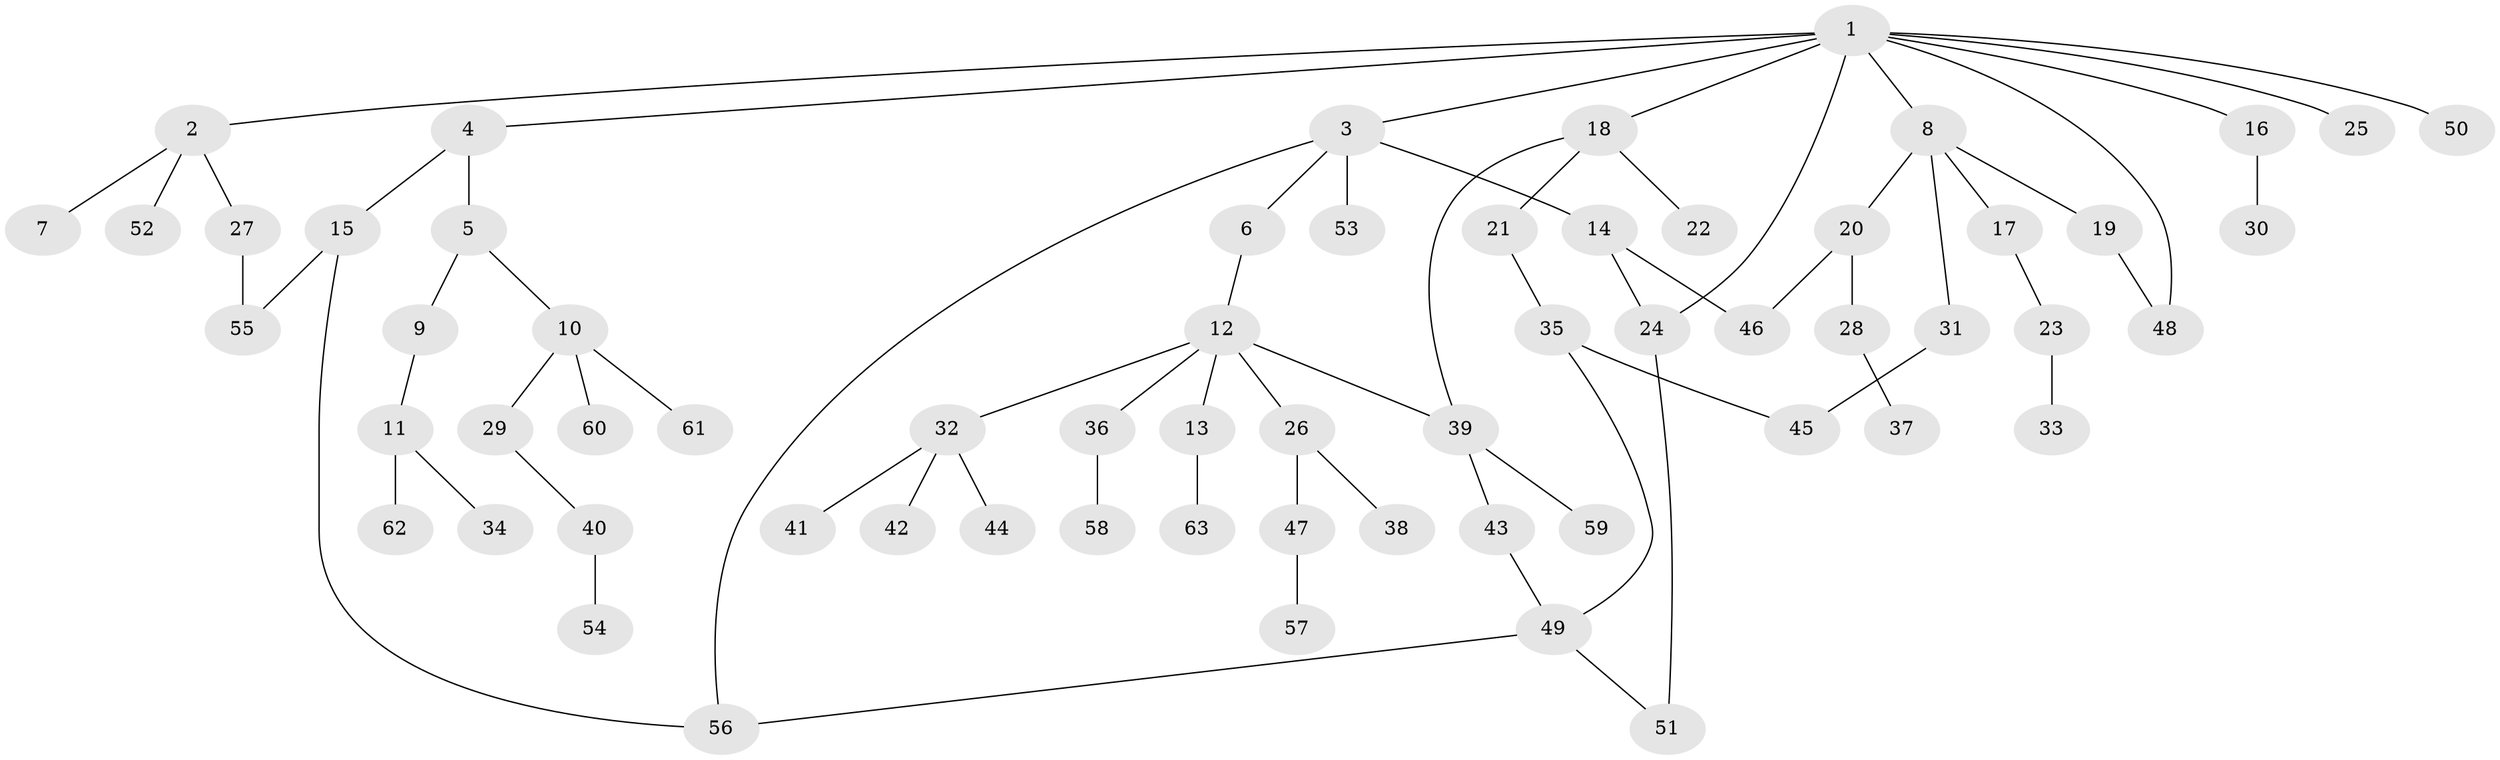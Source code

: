// Generated by graph-tools (version 1.1) at 2025/41/03/09/25 04:41:11]
// undirected, 63 vertices, 72 edges
graph export_dot {
graph [start="1"]
  node [color=gray90,style=filled];
  1;
  2;
  3;
  4;
  5;
  6;
  7;
  8;
  9;
  10;
  11;
  12;
  13;
  14;
  15;
  16;
  17;
  18;
  19;
  20;
  21;
  22;
  23;
  24;
  25;
  26;
  27;
  28;
  29;
  30;
  31;
  32;
  33;
  34;
  35;
  36;
  37;
  38;
  39;
  40;
  41;
  42;
  43;
  44;
  45;
  46;
  47;
  48;
  49;
  50;
  51;
  52;
  53;
  54;
  55;
  56;
  57;
  58;
  59;
  60;
  61;
  62;
  63;
  1 -- 2;
  1 -- 3;
  1 -- 4;
  1 -- 8;
  1 -- 16;
  1 -- 18;
  1 -- 25;
  1 -- 48;
  1 -- 50;
  1 -- 24;
  2 -- 7;
  2 -- 27;
  2 -- 52;
  3 -- 6;
  3 -- 14;
  3 -- 53;
  3 -- 56;
  4 -- 5;
  4 -- 15;
  5 -- 9;
  5 -- 10;
  6 -- 12;
  8 -- 17;
  8 -- 19;
  8 -- 20;
  8 -- 31;
  9 -- 11;
  10 -- 29;
  10 -- 60;
  10 -- 61;
  11 -- 34;
  11 -- 62;
  12 -- 13;
  12 -- 26;
  12 -- 32;
  12 -- 36;
  12 -- 39;
  13 -- 63;
  14 -- 24;
  14 -- 46;
  15 -- 55;
  15 -- 56;
  16 -- 30;
  17 -- 23;
  18 -- 21;
  18 -- 22;
  18 -- 39;
  19 -- 48;
  20 -- 28;
  20 -- 46;
  21 -- 35;
  23 -- 33;
  24 -- 51;
  26 -- 38;
  26 -- 47;
  27 -- 55;
  28 -- 37;
  29 -- 40;
  31 -- 45;
  32 -- 41;
  32 -- 42;
  32 -- 44;
  35 -- 45;
  35 -- 49;
  36 -- 58;
  39 -- 43;
  39 -- 59;
  40 -- 54;
  43 -- 49;
  47 -- 57;
  49 -- 56;
  49 -- 51;
}

